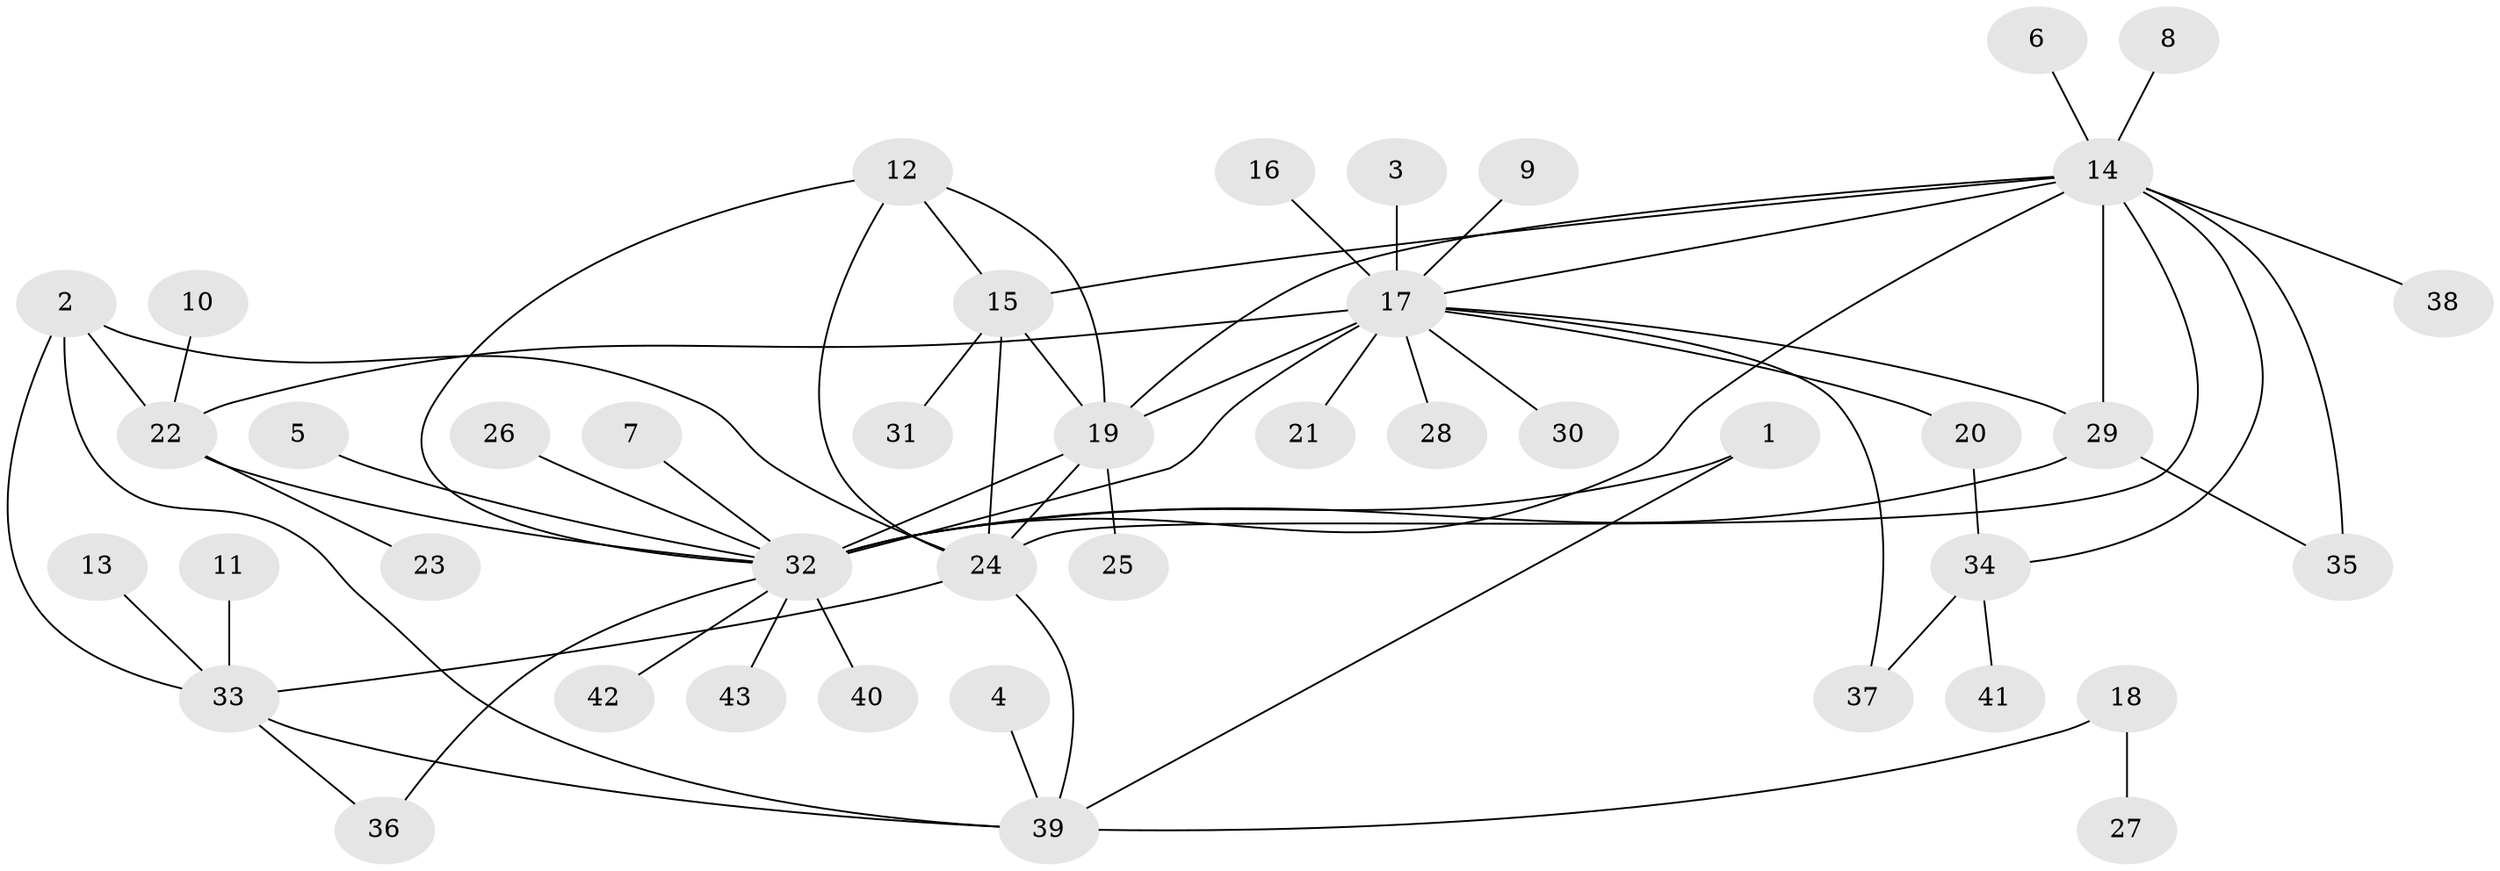 // original degree distribution, {4: 0.07317073170731707, 11: 0.012195121951219513, 6: 0.04878048780487805, 5: 0.04878048780487805, 12: 0.024390243902439025, 8: 0.04878048780487805, 1: 0.5121951219512195, 3: 0.06097560975609756, 2: 0.17073170731707318}
// Generated by graph-tools (version 1.1) at 2025/50/03/09/25 03:50:43]
// undirected, 43 vertices, 63 edges
graph export_dot {
graph [start="1"]
  node [color=gray90,style=filled];
  1;
  2;
  3;
  4;
  5;
  6;
  7;
  8;
  9;
  10;
  11;
  12;
  13;
  14;
  15;
  16;
  17;
  18;
  19;
  20;
  21;
  22;
  23;
  24;
  25;
  26;
  27;
  28;
  29;
  30;
  31;
  32;
  33;
  34;
  35;
  36;
  37;
  38;
  39;
  40;
  41;
  42;
  43;
  1 -- 32 [weight=3.0];
  1 -- 39 [weight=1.0];
  2 -- 22 [weight=1.0];
  2 -- 24 [weight=1.0];
  2 -- 33 [weight=1.0];
  2 -- 39 [weight=1.0];
  3 -- 17 [weight=1.0];
  4 -- 39 [weight=1.0];
  5 -- 32 [weight=1.0];
  6 -- 14 [weight=1.0];
  7 -- 32 [weight=1.0];
  8 -- 14 [weight=1.0];
  9 -- 17 [weight=1.0];
  10 -- 22 [weight=1.0];
  11 -- 33 [weight=1.0];
  12 -- 15 [weight=1.0];
  12 -- 19 [weight=1.0];
  12 -- 24 [weight=1.0];
  12 -- 32 [weight=1.0];
  13 -- 33 [weight=1.0];
  14 -- 15 [weight=1.0];
  14 -- 17 [weight=1.0];
  14 -- 19 [weight=1.0];
  14 -- 24 [weight=1.0];
  14 -- 29 [weight=2.0];
  14 -- 32 [weight=1.0];
  14 -- 34 [weight=1.0];
  14 -- 35 [weight=2.0];
  14 -- 38 [weight=1.0];
  15 -- 19 [weight=1.0];
  15 -- 24 [weight=1.0];
  15 -- 31 [weight=1.0];
  16 -- 17 [weight=1.0];
  17 -- 19 [weight=1.0];
  17 -- 20 [weight=1.0];
  17 -- 21 [weight=1.0];
  17 -- 22 [weight=3.0];
  17 -- 28 [weight=1.0];
  17 -- 29 [weight=1.0];
  17 -- 30 [weight=1.0];
  17 -- 32 [weight=1.0];
  17 -- 37 [weight=1.0];
  18 -- 27 [weight=1.0];
  18 -- 39 [weight=1.0];
  19 -- 24 [weight=1.0];
  19 -- 25 [weight=1.0];
  19 -- 32 [weight=1.0];
  20 -- 34 [weight=1.0];
  22 -- 23 [weight=1.0];
  22 -- 32 [weight=1.0];
  24 -- 33 [weight=1.0];
  24 -- 39 [weight=1.0];
  26 -- 32 [weight=1.0];
  29 -- 32 [weight=1.0];
  29 -- 35 [weight=1.0];
  32 -- 36 [weight=1.0];
  32 -- 40 [weight=1.0];
  32 -- 42 [weight=1.0];
  32 -- 43 [weight=1.0];
  33 -- 36 [weight=1.0];
  33 -- 39 [weight=1.0];
  34 -- 37 [weight=1.0];
  34 -- 41 [weight=1.0];
}
